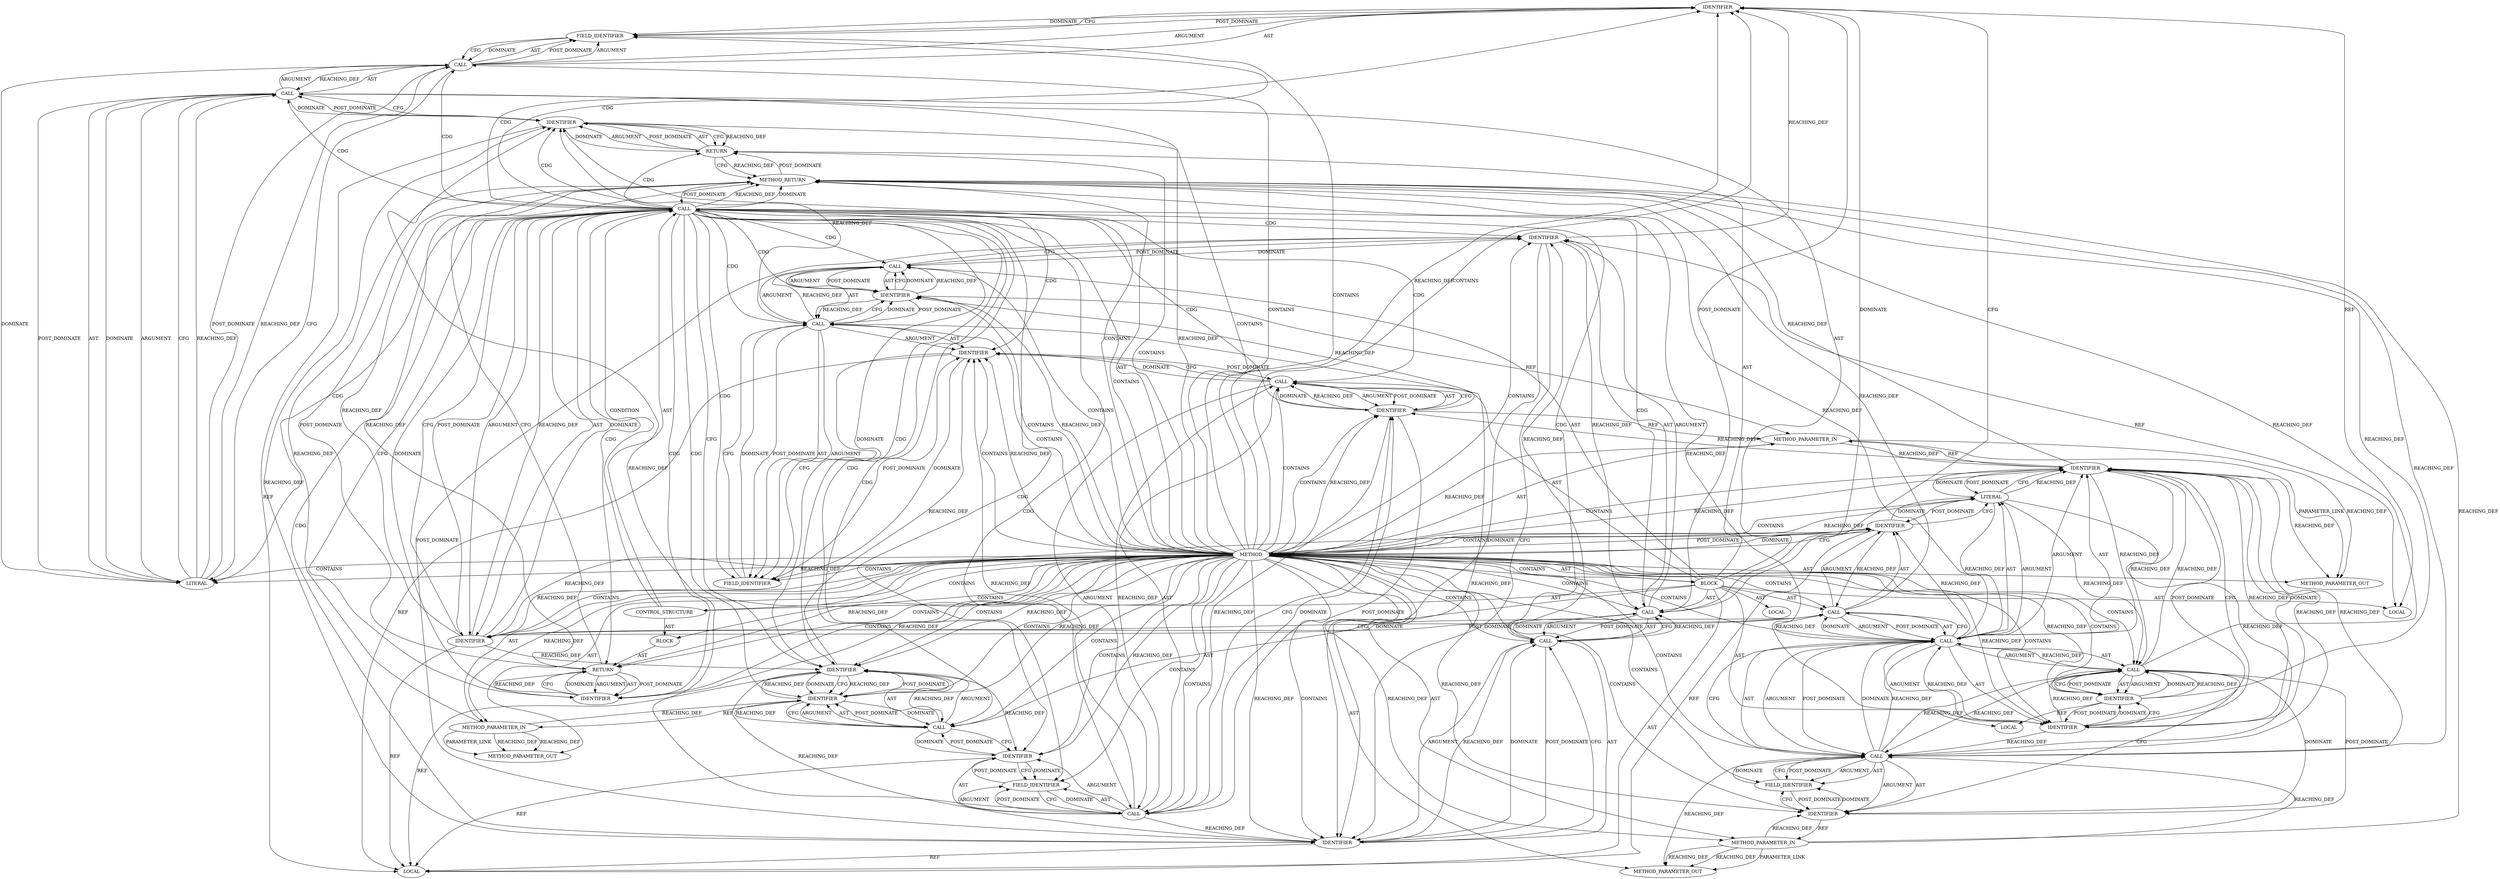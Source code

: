 digraph {
  14521 [label=IDENTIFIER ORDER=1 ARGUMENT_INDEX=1 CODE="clr_rxm" COLUMN_NUMBER=2 LINE_NUMBER=1436 TYPE_FULL_NAME="strp_msg*" NAME="clr_rxm"]
  14504 [label=IDENTIFIER ORDER=2 ARGUMENT_INDEX=2 CODE="skb" COLUMN_NUMBER=27 LINE_NUMBER=1431 TYPE_FULL_NAME="sk_buff*" NAME="skb"]
  14526 [label=METHOD_RETURN ORDER=5 CODE="RET" COLUMN_NUMBER=1 LINE_NUMBER=1418 TYPE_FULL_NAME="struct sk_buff" EVALUATION_STRATEGY="BY_VALUE"]
  14522 [label=FIELD_IDENTIFIER ORDER=2 ARGUMENT_INDEX=2 CODE="offset" COLUMN_NUMBER=2 LINE_NUMBER=1436 CANONICAL_NAME="offset"]
  14496 [label=CONTROL_STRUCTURE CONTROL_STRUCTURE_TYPE="IF" ORDER=6 PARSER_TYPE_NAME="CASTIfStatement" ARGUMENT_INDEX=-1 CODE="if (!clr_skb)" COLUMN_NUMBER=2 LINE_NUMBER=1428]
  14510 [label=CALL ORDER=9 ARGUMENT_INDEX=-1 CODE="clr_skb->data_len = full_len" COLUMN_NUMBER=2 METHOD_FULL_NAME="<operator>.assignment" LINE_NUMBER=1433 TYPE_FULL_NAME="<empty>" DISPATCH_TYPE="STATIC_DISPATCH" SIGNATURE="" NAME="<operator>.assignment"]
  21635 [label=METHOD_PARAMETER_OUT ORDER=1 CODE="struct sock *sk" IS_VARIADIC=false COLUMN_NUMBER=22 LINE_NUMBER=1419 TYPE_FULL_NAME="sock*" EVALUATION_STRATEGY="BY_VALUE" INDEX=1 NAME="sk"]
  14494 [label=IDENTIFIER ORDER=1 ARGUMENT_INDEX=1 CODE="sk" COLUMN_NUMBER=5 LINE_NUMBER=1427 TYPE_FULL_NAME="sock*" NAME="sk"]
  14501 [label=IDENTIFIER ORDER=1 ARGUMENT_INDEX=-1 CODE="NULL" COLUMN_NUMBER=10 LINE_NUMBER=1429 TYPE_FULL_NAME="ANY" NAME="NULL"]
  21637 [label=METHOD_PARAMETER_OUT ORDER=3 CODE="unsigned int full_len" IS_VARIADIC=false COLUMN_NUMBER=8 LINE_NUMBER=1420 TYPE_FULL_NAME="unsigned int" EVALUATION_STRATEGY="BY_VALUE" INDEX=3 NAME="full_len"]
  14509 [label=IDENTIFIER ORDER=2 ARGUMENT_INDEX=2 CODE="full_len" COLUMN_NUMBER=17 LINE_NUMBER=1432 TYPE_FULL_NAME="unsigned int" NAME="full_len"]
  14499 [label=BLOCK ORDER=2 ARGUMENT_INDEX=-1 CODE="<empty>" COLUMN_NUMBER=3 LINE_NUMBER=1429 TYPE_FULL_NAME="void"]
  14479 [label=METHOD_PARAMETER_IN ORDER=3 CODE="unsigned int full_len" IS_VARIADIC=false COLUMN_NUMBER=8 LINE_NUMBER=1420 TYPE_FULL_NAME="unsigned int" EVALUATION_STRATEGY="BY_VALUE" INDEX=3 NAME="full_len"]
  14507 [label=IDENTIFIER ORDER=1 ARGUMENT_INDEX=1 CODE="clr_skb" COLUMN_NUMBER=2 LINE_NUMBER=1432 TYPE_FULL_NAME="ANY" NAME="clr_skb"]
  14490 [label=IDENTIFIER ORDER=3 ARGUMENT_INDEX=3 CODE="TLS_PAGE_ORDER" COLUMN_NUMBER=44 LINE_NUMBER=1426 TYPE_FULL_NAME="ANY" NAME="TLS_PAGE_ORDER"]
  14481 [label=LOCAL ORDER=1 CODE="struct strp_msg* clr_rxm" COLUMN_NUMBER=18 LINE_NUMBER=1422 TYPE_FULL_NAME="strp_msg*" NAME="clr_rxm"]
  14497 [label=CALL ORDER=1 ARGUMENT_INDEX=-1 CODE="!clr_skb" COLUMN_NUMBER=6 METHOD_FULL_NAME="<operator>.logicalNot" LINE_NUMBER=1428 TYPE_FULL_NAME="<empty>" DISPATCH_TYPE="STATIC_DISPATCH" SIGNATURE="" NAME="<operator>.logicalNot"]
  14485 [label=CALL ORDER=5 ARGUMENT_INDEX=-1 CODE="clr_skb = alloc_skb_with_frags(0, full_len, TLS_PAGE_ORDER,
				       &err, sk->sk_allocation)" COLUMN_NUMBER=3 METHOD_FULL_NAME="<operator>.assignment" LINE_NUMBER=1426 TYPE_FULL_NAME="<empty>" DISPATCH_TYPE="STATIC_DISPATCH" SIGNATURE="" NAME="<operator>.assignment"]
  14518 [label=IDENTIFIER ORDER=1 ARGUMENT_INDEX=1 CODE="clr_skb" COLUMN_NUMBER=21 LINE_NUMBER=1435 TYPE_FULL_NAME="ANY" NAME="clr_skb"]
  14477 [label=METHOD_PARAMETER_IN ORDER=1 CODE="struct sock *sk" IS_VARIADIC=false COLUMN_NUMBER=22 LINE_NUMBER=1419 TYPE_FULL_NAME="sock*" EVALUATION_STRATEGY="BY_VALUE" INDEX=1 NAME="sk"]
  14489 [label=IDENTIFIER ORDER=2 ARGUMENT_INDEX=2 CODE="full_len" COLUMN_NUMBER=34 LINE_NUMBER=1426 TYPE_FULL_NAME="unsigned int" NAME="full_len"]
  14506 [label=CALL ORDER=1 ARGUMENT_INDEX=1 CODE="clr_skb->len" COLUMN_NUMBER=2 METHOD_FULL_NAME="<operator>.indirectFieldAccess" LINE_NUMBER=1432 TYPE_FULL_NAME="<empty>" DISPATCH_TYPE="STATIC_DISPATCH" SIGNATURE="" NAME="<operator>.indirectFieldAccess"]
  14484 [label=LOCAL ORDER=4 CODE="ANY clr_skb" COLUMN_NUMBER=3 LINE_NUMBER=1426 TYPE_FULL_NAME="ANY" NAME="clr_skb"]
  14500 [label=RETURN ORDER=1 ARGUMENT_INDEX=1 CODE="return NULL;" COLUMN_NUMBER=3 LINE_NUMBER=1429]
  14513 [label=FIELD_IDENTIFIER ORDER=2 ARGUMENT_INDEX=2 CODE="data_len" COLUMN_NUMBER=2 LINE_NUMBER=1433 CANONICAL_NAME="data_len"]
  14503 [label=IDENTIFIER ORDER=1 ARGUMENT_INDEX=1 CODE="clr_skb" COLUMN_NUMBER=18 LINE_NUMBER=1431 TYPE_FULL_NAME="ANY" NAME="clr_skb"]
  14523 [label=LITERAL ORDER=2 ARGUMENT_INDEX=2 CODE="0" COLUMN_NUMBER=20 LINE_NUMBER=1436 TYPE_FULL_NAME="int"]
  14519 [label=CALL ORDER=11 ARGUMENT_INDEX=-1 CODE="clr_rxm->offset = 0" COLUMN_NUMBER=2 METHOD_FULL_NAME="<operator>.assignment" LINE_NUMBER=1436 TYPE_FULL_NAME="<empty>" DISPATCH_TYPE="STATIC_DISPATCH" SIGNATURE="" NAME="<operator>.assignment"]
  14487 [label=CALL ORDER=2 ARGUMENT_INDEX=2 CODE="alloc_skb_with_frags(0, full_len, TLS_PAGE_ORDER,
				       &err, sk->sk_allocation)" COLUMN_NUMBER=10 METHOD_FULL_NAME="alloc_skb_with_frags" LINE_NUMBER=1426 TYPE_FULL_NAME="<empty>" DISPATCH_TYPE="STATIC_DISPATCH" SIGNATURE="" NAME="alloc_skb_with_frags"]
  14483 [label=LOCAL ORDER=3 CODE="int err" COLUMN_NUMBER=6 LINE_NUMBER=1424 TYPE_FULL_NAME="int" NAME="err"]
  14517 [label=CALL ORDER=2 ARGUMENT_INDEX=2 CODE="strp_msg(clr_skb)" COLUMN_NUMBER=12 METHOD_FULL_NAME="strp_msg" LINE_NUMBER=1435 TYPE_FULL_NAME="<empty>" DISPATCH_TYPE="STATIC_DISPATCH" SIGNATURE="" NAME="strp_msg"]
  14493 [label=CALL ORDER=5 ARGUMENT_INDEX=5 CODE="sk->sk_allocation" COLUMN_NUMBER=5 METHOD_FULL_NAME="<operator>.indirectFieldAccess" LINE_NUMBER=1427 TYPE_FULL_NAME="<empty>" DISPATCH_TYPE="STATIC_DISPATCH" SIGNATURE="" NAME="<operator>.indirectFieldAccess"]
  14498 [label=IDENTIFIER ORDER=1 ARGUMENT_INDEX=1 CODE="clr_skb" COLUMN_NUMBER=7 LINE_NUMBER=1428 TYPE_FULL_NAME="ANY" NAME="clr_skb"]
  14495 [label=FIELD_IDENTIFIER ORDER=2 ARGUMENT_INDEX=2 CODE="sk_allocation" COLUMN_NUMBER=5 LINE_NUMBER=1427 CANONICAL_NAME="sk_allocation"]
  14482 [label=LOCAL ORDER=2 CODE="struct sk_buff* clr_skb" COLUMN_NUMBER=17 LINE_NUMBER=1423 TYPE_FULL_NAME="sk_buff*" NAME="clr_skb"]
  14525 [label=IDENTIFIER ORDER=1 ARGUMENT_INDEX=-1 CODE="clr_skb" COLUMN_NUMBER=9 LINE_NUMBER=1438 TYPE_FULL_NAME="ANY" NAME="clr_skb"]
  14524 [label=RETURN ORDER=12 ARGUMENT_INDEX=-1 CODE="return clr_skb;" COLUMN_NUMBER=2 LINE_NUMBER=1438]
  14491 [label=CALL ORDER=4 ARGUMENT_INDEX=4 CODE="&err" COLUMN_NUMBER=71 METHOD_FULL_NAME="<operator>.addressOf" LINE_NUMBER=1427 TYPE_FULL_NAME="<empty>" DISPATCH_TYPE="STATIC_DISPATCH" SIGNATURE="" NAME="<operator>.addressOf"]
  14515 [label=CALL ORDER=10 ARGUMENT_INDEX=-1 CODE="clr_rxm = strp_msg(clr_skb)" COLUMN_NUMBER=2 METHOD_FULL_NAME="<operator>.assignment" LINE_NUMBER=1435 TYPE_FULL_NAME="<empty>" DISPATCH_TYPE="STATIC_DISPATCH" SIGNATURE="" NAME="<operator>.assignment"]
  14505 [label=CALL ORDER=8 ARGUMENT_INDEX=-1 CODE="clr_skb->len = full_len" COLUMN_NUMBER=2 METHOD_FULL_NAME="<operator>.assignment" LINE_NUMBER=1432 TYPE_FULL_NAME="<empty>" DISPATCH_TYPE="STATIC_DISPATCH" SIGNATURE="" NAME="<operator>.assignment"]
  14514 [label=IDENTIFIER ORDER=2 ARGUMENT_INDEX=2 CODE="full_len" COLUMN_NUMBER=22 LINE_NUMBER=1433 TYPE_FULL_NAME="unsigned int" NAME="full_len"]
  14488 [label=LITERAL ORDER=1 ARGUMENT_INDEX=1 CODE="0" COLUMN_NUMBER=31 LINE_NUMBER=1426 TYPE_FULL_NAME="int"]
  21636 [label=METHOD_PARAMETER_OUT ORDER=2 CODE="struct sk_buff *skb" IS_VARIADIC=false COLUMN_NUMBER=39 LINE_NUMBER=1419 TYPE_FULL_NAME="sk_buff*" EVALUATION_STRATEGY="BY_VALUE" INDEX=2 NAME="skb"]
  14511 [label=CALL ORDER=1 ARGUMENT_INDEX=1 CODE="clr_skb->data_len" COLUMN_NUMBER=2 METHOD_FULL_NAME="<operator>.indirectFieldAccess" LINE_NUMBER=1433 TYPE_FULL_NAME="<empty>" DISPATCH_TYPE="STATIC_DISPATCH" SIGNATURE="" NAME="<operator>.indirectFieldAccess"]
  14486 [label=IDENTIFIER ORDER=1 ARGUMENT_INDEX=1 CODE="clr_skb" COLUMN_NUMBER=3 LINE_NUMBER=1426 TYPE_FULL_NAME="ANY" NAME="clr_skb"]
  14512 [label=IDENTIFIER ORDER=1 ARGUMENT_INDEX=1 CODE="clr_skb" COLUMN_NUMBER=2 LINE_NUMBER=1433 TYPE_FULL_NAME="ANY" NAME="clr_skb"]
  14508 [label=FIELD_IDENTIFIER ORDER=2 ARGUMENT_INDEX=2 CODE="len" COLUMN_NUMBER=2 LINE_NUMBER=1432 CANONICAL_NAME="len"]
  14476 [label=METHOD COLUMN_NUMBER=1 LINE_NUMBER=1418 COLUMN_NUMBER_END=45 IS_EXTERNAL=false SIGNATURE="struct sk_buff tls_alloc_clrtxt_skb (sock*,sk_buff*,unsigned int)" NAME="tls_alloc_clrtxt_skb" AST_PARENT_TYPE="TYPE_DECL" AST_PARENT_FULL_NAME="tls_sw.c:<global>" ORDER=32 CODE="static struct sk_buff *
tls_alloc_clrtxt_skb(struct sock *sk, struct sk_buff *skb,
		     unsigned int full_len)
{
	struct strp_msg *clr_rxm;
	struct sk_buff *clr_skb;
	int err;

	clr_skb = alloc_skb_with_frags(0, full_len, TLS_PAGE_ORDER,
				       &err, sk->sk_allocation);
	if (!clr_skb)
		return NULL;

	skb_copy_header(clr_skb, skb);
	clr_skb->len = full_len;
	clr_skb->data_len = full_len;

	clr_rxm = strp_msg(clr_skb);
	clr_rxm->offset = 0;

	return clr_skb;
}" FULL_NAME="tls_alloc_clrtxt_skb" LINE_NUMBER_END=1426 FILENAME="tls_sw.c"]
  14478 [label=METHOD_PARAMETER_IN ORDER=2 CODE="struct sk_buff *skb" IS_VARIADIC=false COLUMN_NUMBER=39 LINE_NUMBER=1419 TYPE_FULL_NAME="sk_buff*" EVALUATION_STRATEGY="BY_VALUE" INDEX=2 NAME="skb"]
  14502 [label=CALL ORDER=7 ARGUMENT_INDEX=-1 CODE="skb_copy_header(clr_skb, skb)" COLUMN_NUMBER=2 METHOD_FULL_NAME="skb_copy_header" LINE_NUMBER=1431 TYPE_FULL_NAME="<empty>" DISPATCH_TYPE="STATIC_DISPATCH" SIGNATURE="" NAME="skb_copy_header"]
  14520 [label=CALL ORDER=1 ARGUMENT_INDEX=1 CODE="clr_rxm->offset" COLUMN_NUMBER=2 METHOD_FULL_NAME="<operator>.indirectFieldAccess" LINE_NUMBER=1436 TYPE_FULL_NAME="<empty>" DISPATCH_TYPE="STATIC_DISPATCH" SIGNATURE="" NAME="<operator>.indirectFieldAccess"]
  14492 [label=IDENTIFIER ORDER=1 ARGUMENT_INDEX=1 CODE="err" COLUMN_NUMBER=72 LINE_NUMBER=1427 TYPE_FULL_NAME="int" NAME="err"]
  14516 [label=IDENTIFIER ORDER=1 ARGUMENT_INDEX=1 CODE="clr_rxm" COLUMN_NUMBER=2 LINE_NUMBER=1435 TYPE_FULL_NAME="strp_msg*" NAME="clr_rxm"]
  14480 [label=BLOCK ORDER=4 ARGUMENT_INDEX=-1 CODE="{
	struct strp_msg *clr_rxm;
	struct sk_buff *clr_skb;
	int err;

	clr_skb = alloc_skb_with_frags(0, full_len, TLS_PAGE_ORDER,
				       &err, sk->sk_allocation);
	if (!clr_skb)
		return NULL;

	skb_copy_header(clr_skb, skb);
	clr_skb->len = full_len;
	clr_skb->data_len = full_len;

	clr_rxm = strp_msg(clr_skb);
	clr_rxm->offset = 0;

	return clr_skb;
}" COLUMN_NUMBER=1 LINE_NUMBER=1421 TYPE_FULL_NAME="void"]
  14497 -> 14508 [label=CDG ]
  14511 -> 14514 [label=CFG ]
  14520 -> 14519 [label=REACHING_DEF VARIABLE="clr_rxm->offset"]
  14498 -> 14497 [label=DOMINATE ]
  14487 -> 14485 [label=CFG ]
  14503 -> 14484 [label=REF ]
  14492 -> 14491 [label=DOMINATE ]
  14500 -> 14501 [label=ARGUMENT ]
  14497 -> 14510 [label=CDG ]
  14490 -> 14489 [label=REACHING_DEF VARIABLE="TLS_PAGE_ORDER"]
  14510 -> 14514 [label=ARGUMENT ]
  14487 -> 14485 [label=REACHING_DEF VARIABLE="alloc_skb_with_frags(0, full_len, TLS_PAGE_ORDER,
				       &err, sk->sk_allocation)"]
  14511 -> 14510 [label=REACHING_DEF VARIABLE="clr_skb->data_len"]
  14477 -> 14493 [label=REACHING_DEF VARIABLE="sk"]
  14476 -> 14490 [label=REACHING_DEF VARIABLE=""]
  14487 -> 14488 [label=AST ]
  14493 -> 14495 [label=POST_DOMINATE ]
  14520 -> 14522 [label=AST ]
  14515 -> 14521 [label=DOMINATE ]
  14476 -> 14487 [label=CONTAINS ]
  14504 -> 14502 [label=DOMINATE ]
  14508 -> 14506 [label=DOMINATE ]
  14478 -> 14504 [label=REACHING_DEF VARIABLE="skb"]
  14486 -> 14488 [label=CFG ]
  14498 -> 14526 [label=REACHING_DEF VARIABLE="clr_skb"]
  14504 -> 14478 [label=REF ]
  14495 -> 14494 [label=POST_DOMINATE ]
  14477 -> 14526 [label=REACHING_DEF VARIABLE="sk"]
  14506 -> 14518 [label=REACHING_DEF VARIABLE="clr_skb->len"]
  14519 -> 14520 [label=AST ]
  14510 -> 14511 [label=AST ]
  14493 -> 14495 [label=ARGUMENT ]
  14478 -> 14526 [label=REACHING_DEF VARIABLE="skb"]
  14516 -> 14521 [label=REACHING_DEF VARIABLE="clr_rxm"]
  14517 -> 14518 [label=AST ]
  14489 -> 14479 [label=REF ]
  14523 -> 14520 [label=REACHING_DEF VARIABLE="0"]
  14476 -> 14489 [label=CONTAINS ]
  14520 -> 14522 [label=POST_DOMINATE ]
  14476 -> 14498 [label=REACHING_DEF VARIABLE=""]
  14496 -> 14497 [label=AST ]
  14485 -> 14498 [label=CFG ]
  14476 -> 14505 [label=CONTAINS ]
  14497 -> 14511 [label=CDG ]
  14497 -> 14502 [label=CDG ]
  14522 -> 14521 [label=POST_DOMINATE ]
  14489 -> 14490 [label=DOMINATE ]
  14513 -> 14511 [label=CFG ]
  14476 -> 14525 [label=CONTAINS ]
  14516 -> 14518 [label=DOMINATE ]
  14493 -> 14526 [label=REACHING_DEF VARIABLE="sk->sk_allocation"]
  14476 -> 14516 [label=CONTAINS ]
  14476 -> 14524 [label=CONTAINS ]
  14476 -> 14513 [label=CONTAINS ]
  14513 -> 14511 [label=DOMINATE ]
  14512 -> 14484 [label=REF ]
  14491 -> 14492 [label=POST_DOMINATE ]
  14476 -> 21636 [label=AST ]
  14512 -> 14513 [label=CFG ]
  14488 -> 14489 [label=CFG ]
  14487 -> 14490 [label=ARGUMENT ]
  14526 -> 14500 [label=POST_DOMINATE ]
  14491 -> 14494 [label=DOMINATE ]
  14502 -> 14503 [label=ARGUMENT ]
  14497 -> 14505 [label=CDG ]
  14497 -> 14501 [label=CFG ]
  14476 -> 14496 [label=CONTAINS ]
  14503 -> 14518 [label=REACHING_DEF VARIABLE="clr_skb"]
  14497 -> 14518 [label=CDG ]
  14507 -> 14508 [label=CFG ]
  14476 -> 14498 [label=CONTAINS ]
  14509 -> 14505 [label=CFG ]
  14494 -> 14495 [label=DOMINATE ]
  14524 -> 14525 [label=ARGUMENT ]
  14476 -> 14477 [label=REACHING_DEF VARIABLE=""]
  14476 -> 14502 [label=CONTAINS ]
  14496 -> 14497 [label=CONDITION ]
  14476 -> 14508 [label=CONTAINS ]
  14476 -> 14486 [label=CONTAINS ]
  14517 -> 14516 [label=REACHING_DEF VARIABLE="strp_msg(clr_skb)"]
  14511 -> 14513 [label=POST_DOMINATE ]
  14476 -> 14518 [label=REACHING_DEF VARIABLE=""]
  14518 -> 14517 [label=REACHING_DEF VARIABLE="clr_skb"]
  14504 -> 14502 [label=REACHING_DEF VARIABLE="skb"]
  14516 -> 14518 [label=CFG ]
  14485 -> 14486 [label=AST ]
  14476 -> 14488 [label=REACHING_DEF VARIABLE=""]
  14522 -> 14520 [label=CFG ]
  14478 -> 21636 [label=PARAMETER_LINK ]
  14476 -> 14514 [label=CONTAINS ]
  14525 -> 14524 [label=CFG ]
  14488 -> 14487 [label=REACHING_DEF VARIABLE="0"]
  14523 -> 14519 [label=DOMINATE ]
  14486 -> 14488 [label=DOMINATE ]
  14514 -> 14510 [label=CFG ]
  14476 -> 14490 [label=CONTAINS ]
  14487 -> 14491 [label=AST ]
  14505 -> 14512 [label=DOMINATE ]
  14518 -> 14517 [label=DOMINATE ]
  14517 -> 14515 [label=CFG ]
  14497 -> 14503 [label=DOMINATE ]
  14486 -> 14476 [label=POST_DOMINATE ]
  14479 -> 21637 [label=PARAMETER_LINK ]
  14510 -> 14511 [label=ARGUMENT ]
  14489 -> 14488 [label=POST_DOMINATE ]
  14504 -> 14503 [label=POST_DOMINATE ]
  14518 -> 14517 [label=CFG ]
  14476 -> 14520 [label=CONTAINS ]
  14497 -> 14498 [label=POST_DOMINATE ]
  14486 -> 14485 [label=REACHING_DEF VARIABLE="clr_skb"]
  14493 -> 21635 [label=REACHING_DEF VARIABLE="sk->sk_allocation"]
  14511 -> 14518 [label=REACHING_DEF VARIABLE="clr_skb->data_len"]
  14497 -> 14501 [label=DOMINATE ]
  14492 -> 14483 [label=REF ]
  14476 -> 14501 [label=CONTAINS ]
  14514 -> 14479 [label=REF ]
  14492 -> 14490 [label=POST_DOMINATE ]
  14523 -> 14520 [label=POST_DOMINATE ]
  14476 -> 14501 [label=REACHING_DEF VARIABLE=""]
  14497 -> 14523 [label=CDG ]
  14525 -> 14484 [label=REF ]
  14519 -> 14523 [label=POST_DOMINATE ]
  14524 -> 14526 [label=CFG ]
  14510 -> 14516 [label=DOMINATE ]
  14479 -> 21637 [label=REACHING_DEF VARIABLE="full_len"]
  14521 -> 14522 [label=DOMINATE ]
  14489 -> 14491 [label=REACHING_DEF VARIABLE="full_len"]
  14487 -> 14491 [label=ARGUMENT ]
  14491 -> 14494 [label=CFG ]
  14487 -> 14489 [label=ARGUMENT ]
  14506 -> 14512 [label=REACHING_DEF VARIABLE="clr_skb->len"]
  14488 -> 14493 [label=REACHING_DEF VARIABLE="0"]
  14494 -> 14495 [label=CFG ]
  14517 -> 14518 [label=POST_DOMINATE ]
  14497 -> 14509 [label=CDG ]
  14476 -> 14521 [label=REACHING_DEF VARIABLE=""]
  14519 -> 14525 [label=CFG ]
  14497 -> 14517 [label=CDG ]
  14491 -> 14489 [label=REACHING_DEF VARIABLE="&err"]
  14516 -> 14481 [label=REF ]
  14476 -> 14491 [label=CONTAINS ]
  14492 -> 14526 [label=REACHING_DEF VARIABLE="err"]
  14492 -> 14491 [label=REACHING_DEF VARIABLE="err"]
  14526 -> 14524 [label=POST_DOMINATE ]
  14525 -> 14524 [label=REACHING_DEF VARIABLE="clr_skb"]
  14485 -> 14487 [label=ARGUMENT ]
  14497 -> 14507 [label=CDG ]
  14497 -> 14515 [label=CDG ]
  14502 -> 14507 [label=DOMINATE ]
  14497 -> 14498 [label=ARGUMENT ]
  14509 -> 14479 [label=REF ]
  14476 -> 14517 [label=CONTAINS ]
  14494 -> 14477 [label=REF ]
  14490 -> 14492 [label=DOMINATE ]
  14509 -> 14505 [label=DOMINATE ]
  14476 -> 14507 [label=CONTAINS ]
  14506 -> 14507 [label=ARGUMENT ]
  14495 -> 14493 [label=DOMINATE ]
  14521 -> 14481 [label=REF ]
  14497 -> 14503 [label=CDG ]
  14503 -> 14504 [label=DOMINATE ]
  14485 -> 14498 [label=DOMINATE ]
  14489 -> 14487 [label=REACHING_DEF VARIABLE="full_len"]
  14476 -> 14512 [label=REACHING_DEF VARIABLE=""]
  14503 -> 14507 [label=REACHING_DEF VARIABLE="clr_skb"]
  14510 -> 14514 [label=POST_DOMINATE ]
  14514 -> 14510 [label=DOMINATE ]
  14522 -> 14520 [label=DOMINATE ]
  14476 -> 14507 [label=REACHING_DEF VARIABLE=""]
  14519 -> 14523 [label=ARGUMENT ]
  14493 -> 14487 [label=DOMINATE ]
  14487 -> 14485 [label=DOMINATE ]
  14497 -> 14513 [label=CDG ]
  14520 -> 14521 [label=ARGUMENT ]
  14494 -> 14491 [label=POST_DOMINATE ]
  14476 -> 14500 [label=REACHING_DEF VARIABLE=""]
  14476 -> 14486 [label=CFG ]
  14512 -> 14513 [label=DOMINATE ]
  14514 -> 14511 [label=POST_DOMINATE ]
  14497 -> 14525 [label=CDG ]
  14487 -> 14493 [label=AST ]
  14476 -> 14494 [label=CONTAINS ]
  14506 -> 14509 [label=CFG ]
  14511 -> 14525 [label=REACHING_DEF VARIABLE="clr_skb->data_len"]
  14517 -> 14515 [label=REACHING_DEF VARIABLE="strp_msg(clr_skb)"]
  14491 -> 14492 [label=AST ]
  14506 -> 14525 [label=REACHING_DEF VARIABLE="clr_skb->len"]
  14489 -> 14526 [label=REACHING_DEF VARIABLE="full_len"]
  14480 -> 14502 [label=AST ]
  14476 -> 14478 [label=REACHING_DEF VARIABLE=""]
  14513 -> 14512 [label=POST_DOMINATE ]
  14497 -> 14500 [label=CDG ]
  14498 -> 14497 [label=CFG ]
  14491 -> 14526 [label=REACHING_DEF VARIABLE="&err"]
  14521 -> 14515 [label=POST_DOMINATE ]
  14503 -> 14504 [label=CFG ]
  14491 -> 14493 [label=REACHING_DEF VARIABLE="&err"]
  14493 -> 14494 [label=ARGUMENT ]
  14497 -> 14520 [label=CDG ]
  14509 -> 14506 [label=POST_DOMINATE ]
  14520 -> 14523 [label=DOMINATE ]
  14488 -> 14489 [label=REACHING_DEF VARIABLE="0"]
  14476 -> 14485 [label=CONTAINS ]
  14476 -> 14526 [label=AST ]
  14476 -> 14492 [label=CONTAINS ]
  14515 -> 14517 [label=ARGUMENT ]
  14523 -> 14519 [label=CFG ]
  14493 -> 14491 [label=REACHING_DEF VARIABLE="sk->sk_allocation"]
  14476 -> 14521 [label=CONTAINS ]
  14497 -> 14524 [label=CDG ]
  14476 -> 14509 [label=REACHING_DEF VARIABLE=""]
  14515 -> 14517 [label=POST_DOMINATE ]
  14493 -> 14494 [label=AST ]
  14510 -> 14514 [label=AST ]
  14487 -> 14486 [label=REACHING_DEF VARIABLE="alloc_skb_with_frags(0, full_len, TLS_PAGE_ORDER,
				       &err, sk->sk_allocation)"]
  14487 -> 14488 [label=ARGUMENT ]
  14476 -> 14519 [label=CONTAINS ]
  14490 -> 14487 [label=REACHING_DEF VARIABLE="TLS_PAGE_ORDER"]
  14503 -> 14512 [label=REACHING_DEF VARIABLE="clr_skb"]
  14502 -> 14503 [label=AST ]
  14491 -> 14492 [label=ARGUMENT ]
  14503 -> 14504 [label=REACHING_DEF VARIABLE="clr_skb"]
  14476 -> 14492 [label=REACHING_DEF VARIABLE=""]
  14476 -> 14504 [label=REACHING_DEF VARIABLE=""]
  14476 -> 14512 [label=CONTAINS ]
  14488 -> 14489 [label=DOMINATE ]
  14517 -> 14515 [label=DOMINATE ]
  14476 -> 14500 [label=CONTAINS ]
  14508 -> 14507 [label=POST_DOMINATE ]
  14476 -> 14509 [label=CONTAINS ]
  14480 -> 14482 [label=AST ]
  14476 -> 14497 [label=CONTAINS ]
  14476 -> 14479 [label=REACHING_DEF VARIABLE=""]
  14509 -> 14514 [label=REACHING_DEF VARIABLE="full_len"]
  14488 -> 14491 [label=REACHING_DEF VARIABLE="0"]
  14504 -> 14503 [label=REACHING_DEF VARIABLE="skb"]
  14509 -> 14506 [label=REACHING_DEF VARIABLE="full_len"]
  14505 -> 14506 [label=ARGUMENT ]
  14497 -> 14516 [label=CDG ]
  14505 -> 14509 [label=AST ]
  14514 -> 14510 [label=REACHING_DEF VARIABLE="full_len"]
  14492 -> 14491 [label=CFG ]
  14511 -> 14513 [label=AST ]
  14487 -> 14526 [label=REACHING_DEF VARIABLE="alloc_skb_with_frags(0, full_len, TLS_PAGE_ORDER,
				       &err, sk->sk_allocation)"]
  14518 -> 14525 [label=REACHING_DEF VARIABLE="clr_skb"]
  14505 -> 14509 [label=ARGUMENT ]
  14502 -> 14507 [label=CFG ]
  14488 -> 14486 [label=POST_DOMINATE ]
  14520 -> 14522 [label=ARGUMENT ]
  14502 -> 14504 [label=ARGUMENT ]
  14497 -> 14503 [label=CFG ]
  14501 -> 14500 [label=REACHING_DEF VARIABLE="NULL"]
  14525 -> 14519 [label=POST_DOMINATE ]
  14497 -> 14514 [label=CDG ]
  14480 -> 14485 [label=AST ]
  14477 -> 14494 [label=REACHING_DEF VARIABLE="sk"]
  14476 -> 14506 [label=CONTAINS ]
  14524 -> 14525 [label=POST_DOMINATE ]
  14500 -> 14526 [label=REACHING_DEF VARIABLE="<RET>"]
  14516 -> 14515 [label=REACHING_DEF VARIABLE="clr_rxm"]
  14499 -> 14500 [label=AST ]
  14520 -> 14523 [label=CFG ]
  14476 -> 14514 [label=REACHING_DEF VARIABLE=""]
  14480 -> 14481 [label=AST ]
  14500 -> 14526 [label=CFG ]
  14476 -> 14480 [label=CONTAINS ]
  14498 -> 14503 [label=REACHING_DEF VARIABLE="clr_skb"]
  14490 -> 14493 [label=REACHING_DEF VARIABLE="TLS_PAGE_ORDER"]
  14477 -> 21635 [label=REACHING_DEF VARIABLE="sk"]
  14477 -> 21635 [label=REACHING_DEF VARIABLE="sk"]
  14476 -> 14480 [label=AST ]
  14490 -> 14526 [label=REACHING_DEF VARIABLE="TLS_PAGE_ORDER"]
  14476 -> 14503 [label=CONTAINS ]
  14489 -> 14509 [label=REACHING_DEF VARIABLE="full_len"]
  14476 -> 14525 [label=REACHING_DEF VARIABLE=""]
  14489 -> 21637 [label=REACHING_DEF VARIABLE="full_len"]
  14480 -> 14519 [label=AST ]
  14486 -> 14498 [label=REACHING_DEF VARIABLE="clr_skb"]
  14518 -> 14516 [label=POST_DOMINATE ]
  14516 -> 14510 [label=POST_DOMINATE ]
  14490 -> 14492 [label=CFG ]
  14505 -> 14509 [label=POST_DOMINATE ]
  14511 -> 14514 [label=DOMINATE ]
  14485 -> 14487 [label=POST_DOMINATE ]
  14497 -> 14521 [label=CDG ]
  14511 -> 14512 [label=ARGUMENT ]
  14489 -> 14493 [label=REACHING_DEF VARIABLE="full_len"]
  14511 -> 14512 [label=AST ]
  14477 -> 21635 [label=PARAMETER_LINK ]
  14518 -> 14484 [label=REF ]
  14515 -> 14516 [label=AST ]
  14476 -> 14479 [label=AST ]
  14500 -> 14501 [label=AST ]
  14491 -> 14487 [label=REACHING_DEF VARIABLE="&err"]
  14476 -> 14522 [label=CONTAINS ]
  14497 -> 14504 [label=CDG ]
  14505 -> 14506 [label=AST ]
  14480 -> 14483 [label=AST ]
  14506 -> 14509 [label=DOMINATE ]
  14498 -> 14485 [label=POST_DOMINATE ]
  14507 -> 14508 [label=DOMINATE ]
  14497 -> 14512 [label=CDG ]
  14507 -> 14502 [label=POST_DOMINATE ]
  14479 -> 14489 [label=REACHING_DEF VARIABLE="full_len"]
  14497 -> 14526 [label=REACHING_DEF VARIABLE="!clr_skb"]
  14497 -> 14519 [label=CDG ]
  14490 -> 14491 [label=REACHING_DEF VARIABLE="TLS_PAGE_ORDER"]
  14496 -> 14499 [label=AST ]
  14508 -> 14506 [label=CFG ]
  14524 -> 14525 [label=AST ]
  14476 -> 14477 [label=AST ]
  14476 -> 14511 [label=CONTAINS ]
  14476 -> 14503 [label=REACHING_DEF VARIABLE=""]
  14476 -> 14504 [label=CONTAINS ]
  14503 -> 14502 [label=REACHING_DEF VARIABLE="clr_skb"]
  14519 -> 14523 [label=AST ]
  14509 -> 14505 [label=REACHING_DEF VARIABLE="full_len"]
  14501 -> 14500 [label=CFG ]
  14493 -> 14487 [label=REACHING_DEF VARIABLE="sk->sk_allocation"]
  14506 -> 14508 [label=AST ]
  14497 -> 14498 [label=AST ]
  14476 -> 14523 [label=CONTAINS ]
  14487 -> 14493 [label=ARGUMENT ]
  14501 -> 14500 [label=DOMINATE ]
  14497 -> 14526 [label=DOMINATE ]
  14506 -> 14507 [label=AST ]
  14517 -> 14518 [label=ARGUMENT ]
  14510 -> 14516 [label=CFG ]
  14476 -> 14493 [label=CONTAINS ]
  14476 -> 14478 [label=AST ]
  14493 -> 14487 [label=CFG ]
  14480 -> 14505 [label=AST ]
  14487 -> 14490 [label=AST ]
  14497 -> 14501 [label=CDG ]
  14478 -> 21636 [label=REACHING_DEF VARIABLE="skb"]
  14478 -> 21636 [label=REACHING_DEF VARIABLE="skb"]
  14523 -> 14519 [label=REACHING_DEF VARIABLE="0"]
  14515 -> 14517 [label=AST ]
  14505 -> 14512 [label=CFG ]
  14485 -> 14526 [label=REACHING_DEF VARIABLE="clr_skb = alloc_skb_with_frags(0, full_len, TLS_PAGE_ORDER,
				       &err, sk->sk_allocation)"]
  14507 -> 14484 [label=REF ]
  14486 -> 14484 [label=REF ]
  14500 -> 14501 [label=POST_DOMINATE ]
  14490 -> 14489 [label=POST_DOMINATE ]
  14497 -> 14522 [label=CDG ]
  14498 -> 14497 [label=REACHING_DEF VARIABLE="clr_skb"]
  14514 -> 14511 [label=REACHING_DEF VARIABLE="full_len"]
  14480 -> 14515 [label=AST ]
  14487 -> 14493 [label=POST_DOMINATE ]
  14495 -> 14493 [label=CFG ]
  14506 -> 14505 [label=REACHING_DEF VARIABLE="clr_skb->len"]
  14476 -> 14486 [label=DOMINATE ]
  14498 -> 14484 [label=REF ]
  14506 -> 14508 [label=ARGUMENT ]
  14515 -> 14516 [label=ARGUMENT ]
  14476 -> 14499 [label=CONTAINS ]
  14476 -> 14523 [label=REACHING_DEF VARIABLE=""]
  14512 -> 14505 [label=POST_DOMINATE ]
  14476 -> 14488 [label=CONTAINS ]
  14497 -> 14506 [label=CDG ]
  14476 -> 21637 [label=AST ]
  14519 -> 14520 [label=ARGUMENT ]
  14476 -> 21635 [label=AST ]
  14485 -> 14487 [label=AST ]
  14511 -> 14513 [label=ARGUMENT ]
  14525 -> 14524 [label=DOMINATE ]
  14476 -> 14510 [label=CONTAINS ]
  14524 -> 14526 [label=REACHING_DEF VARIABLE="<RET>"]
  14476 -> 14515 [label=CONTAINS ]
  14489 -> 14490 [label=CFG ]
  14520 -> 14521 [label=AST ]
  14487 -> 14489 [label=AST ]
  14504 -> 14502 [label=CFG ]
  14493 -> 14495 [label=AST ]
  14506 -> 14508 [label=POST_DOMINATE ]
  14515 -> 14521 [label=CFG ]
  14476 -> 14494 [label=REACHING_DEF VARIABLE=""]
  14526 -> 14497 [label=POST_DOMINATE ]
  14476 -> 14495 [label=CONTAINS ]
  14502 -> 14504 [label=AST ]
  14480 -> 14524 [label=AST ]
  14480 -> 14484 [label=AST ]
  14502 -> 14504 [label=POST_DOMINATE ]
  14480 -> 14510 [label=AST ]
  14521 -> 14522 [label=CFG ]
  14493 -> 14489 [label=REACHING_DEF VARIABLE="sk->sk_allocation"]
  14476 -> 14489 [label=REACHING_DEF VARIABLE=""]
  14485 -> 14486 [label=ARGUMENT ]
  14476 -> 14518 [label=CONTAINS ]
  14480 -> 14496 [label=AST ]
  14519 -> 14525 [label=DOMINATE ]
}
